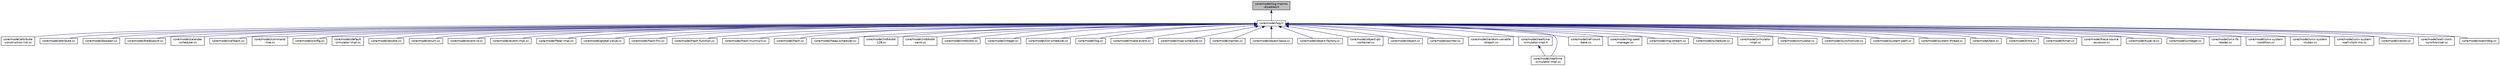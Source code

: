 digraph "core/model/log-macros-disabled.h"
{
  edge [fontname="Helvetica",fontsize="10",labelfontname="Helvetica",labelfontsize="10"];
  node [fontname="Helvetica",fontsize="10",shape=record];
  Node1 [label="core/model/log-macros\l-disabled.h",height=0.2,width=0.4,color="black", fillcolor="grey75", style="filled", fontcolor="black"];
  Node1 -> Node2 [dir="back",color="midnightblue",fontsize="10",style="solid"];
  Node2 [label="core/model/log.h",height=0.2,width=0.4,color="black", fillcolor="white", style="filled",URL="$d7/d7f/log_8h.html"];
  Node2 -> Node3 [dir="back",color="midnightblue",fontsize="10",style="solid"];
  Node3 [label="core/model/attribute\l-construction-list.cc",height=0.2,width=0.4,color="black", fillcolor="white", style="filled",URL="$d7/db6/attribute-construction-list_8cc.html"];
  Node2 -> Node4 [dir="back",color="midnightblue",fontsize="10",style="solid"];
  Node4 [label="core/model/attribute.cc",height=0.2,width=0.4,color="black", fillcolor="white", style="filled",URL="$de/dc4/attribute_8cc.html"];
  Node2 -> Node5 [dir="back",color="midnightblue",fontsize="10",style="solid"];
  Node5 [label="core/model/boolean.cc",height=0.2,width=0.4,color="black", fillcolor="white", style="filled",URL="$de/d1a/boolean_8cc.html"];
  Node2 -> Node6 [dir="back",color="midnightblue",fontsize="10",style="solid"];
  Node6 [label="core/model/breakpoint.cc",height=0.2,width=0.4,color="black", fillcolor="white", style="filled",URL="$d4/dc7/breakpoint_8cc.html"];
  Node2 -> Node7 [dir="back",color="midnightblue",fontsize="10",style="solid"];
  Node7 [label="core/model/calendar\l-scheduler.cc",height=0.2,width=0.4,color="black", fillcolor="white", style="filled",URL="$dc/d22/calendar-scheduler_8cc.html"];
  Node2 -> Node8 [dir="back",color="midnightblue",fontsize="10",style="solid"];
  Node8 [label="core/model/callback.cc",height=0.2,width=0.4,color="black", fillcolor="white", style="filled",URL="$d6/d99/callback_8cc.html"];
  Node2 -> Node9 [dir="back",color="midnightblue",fontsize="10",style="solid"];
  Node9 [label="core/model/command\l-line.cc",height=0.2,width=0.4,color="black", fillcolor="white", style="filled",URL="$d9/dd5/command-line_8cc.html"];
  Node2 -> Node10 [dir="back",color="midnightblue",fontsize="10",style="solid"];
  Node10 [label="core/model/config.cc",height=0.2,width=0.4,color="black", fillcolor="white", style="filled",URL="$dd/da8/config_8cc.html"];
  Node2 -> Node11 [dir="back",color="midnightblue",fontsize="10",style="solid"];
  Node11 [label="core/model/default\l-simulator-impl.cc",height=0.2,width=0.4,color="black", fillcolor="white", style="filled",URL="$d8/d5e/default-simulator-impl_8cc.html"];
  Node2 -> Node12 [dir="back",color="midnightblue",fontsize="10",style="solid"];
  Node12 [label="core/model/double.cc",height=0.2,width=0.4,color="black", fillcolor="white", style="filled",URL="$db/d6c/double_8cc.html"];
  Node2 -> Node13 [dir="back",color="midnightblue",fontsize="10",style="solid"];
  Node13 [label="core/model/enum.cc",height=0.2,width=0.4,color="black", fillcolor="white", style="filled",URL="$d6/d66/enum_8cc.html"];
  Node2 -> Node14 [dir="back",color="midnightblue",fontsize="10",style="solid"];
  Node14 [label="core/model/event-id.cc",height=0.2,width=0.4,color="black", fillcolor="white", style="filled",URL="$d7/d71/event-id_8cc.html"];
  Node2 -> Node15 [dir="back",color="midnightblue",fontsize="10",style="solid"];
  Node15 [label="core/model/event-impl.cc",height=0.2,width=0.4,color="black", fillcolor="white", style="filled",URL="$df/da4/event-impl_8cc.html"];
  Node2 -> Node16 [dir="back",color="midnightblue",fontsize="10",style="solid"];
  Node16 [label="core/model/fatal-impl.cc",height=0.2,width=0.4,color="black", fillcolor="white", style="filled",URL="$df/dd1/fatal-impl_8cc.html",tooltip="Implementation of RegisterStream(), UnregisterStream(), and FlushStreams(); see Implementation note! ..."];
  Node2 -> Node17 [dir="back",color="midnightblue",fontsize="10",style="solid"];
  Node17 [label="core/model/global-value.cc",height=0.2,width=0.4,color="black", fillcolor="white", style="filled",URL="$da/dfa/global-value_8cc.html"];
  Node2 -> Node18 [dir="back",color="midnightblue",fontsize="10",style="solid"];
  Node18 [label="core/model/hash-fnv.cc",height=0.2,width=0.4,color="black", fillcolor="white", style="filled",URL="$dd/d0b/hash-fnv_8cc.html",tooltip="ns3::Hash::Function::Fnv1a implementation. "];
  Node2 -> Node19 [dir="back",color="midnightblue",fontsize="10",style="solid"];
  Node19 [label="core/model/hash-function.cc",height=0.2,width=0.4,color="black", fillcolor="white", style="filled",URL="$d9/d94/hash-function_8cc.html",tooltip="ns3::Hash::Implementation::GetHash64 defaul implementation. "];
  Node2 -> Node20 [dir="back",color="midnightblue",fontsize="10",style="solid"];
  Node20 [label="core/model/hash-murmur3.cc",height=0.2,width=0.4,color="black", fillcolor="white", style="filled",URL="$d3/d64/hash-murmur3_8cc.html",tooltip="ns3::Hash::Function::Murmur3 implementation. "];
  Node2 -> Node21 [dir="back",color="midnightblue",fontsize="10",style="solid"];
  Node21 [label="core/model/hash.cc",height=0.2,width=0.4,color="black", fillcolor="white", style="filled",URL="$dd/d3d/hash_8cc.html",tooltip="ns3::Hasher implementation. "];
  Node2 -> Node22 [dir="back",color="midnightblue",fontsize="10",style="solid"];
  Node22 [label="core/model/heap-scheduler.cc",height=0.2,width=0.4,color="black", fillcolor="white", style="filled",URL="$d0/d5d/heap-scheduler_8cc.html"];
  Node2 -> Node23 [dir="back",color="midnightblue",fontsize="10",style="solid"];
  Node23 [label="core/model/int64x64\l-128.cc",height=0.2,width=0.4,color="black", fillcolor="white", style="filled",URL="$d6/d8a/int64x64-128_8cc.html"];
  Node2 -> Node24 [dir="back",color="midnightblue",fontsize="10",style="solid"];
  Node24 [label="core/model/int64x64\l-cairo.cc",height=0.2,width=0.4,color="black", fillcolor="white", style="filled",URL="$db/dc6/int64x64-cairo_8cc.html"];
  Node2 -> Node25 [dir="back",color="midnightblue",fontsize="10",style="solid"];
  Node25 [label="core/model/int64x64.cc",height=0.2,width=0.4,color="black", fillcolor="white", style="filled",URL="$d6/db2/int64x64_8cc.html"];
  Node2 -> Node26 [dir="back",color="midnightblue",fontsize="10",style="solid"];
  Node26 [label="core/model/integer.cc",height=0.2,width=0.4,color="black", fillcolor="white", style="filled",URL="$d5/d48/integer_8cc.html"];
  Node2 -> Node27 [dir="back",color="midnightblue",fontsize="10",style="solid"];
  Node27 [label="core/model/list-scheduler.cc",height=0.2,width=0.4,color="black", fillcolor="white", style="filled",URL="$d1/de4/list-scheduler_8cc.html"];
  Node2 -> Node28 [dir="back",color="midnightblue",fontsize="10",style="solid"];
  Node28 [label="core/model/log.cc",height=0.2,width=0.4,color="black", fillcolor="white", style="filled",URL="$d4/dc1/log_8cc.html"];
  Node2 -> Node29 [dir="back",color="midnightblue",fontsize="10",style="solid"];
  Node29 [label="core/model/make-event.cc",height=0.2,width=0.4,color="black", fillcolor="white", style="filled",URL="$db/d51/make-event_8cc.html"];
  Node2 -> Node30 [dir="back",color="midnightblue",fontsize="10",style="solid"];
  Node30 [label="core/model/map-scheduler.cc",height=0.2,width=0.4,color="black", fillcolor="white", style="filled",URL="$d1/d6c/map-scheduler_8cc.html"];
  Node2 -> Node31 [dir="back",color="midnightblue",fontsize="10",style="solid"];
  Node31 [label="core/model/names.cc",height=0.2,width=0.4,color="black", fillcolor="white", style="filled",URL="$de/dee/names_8cc.html"];
  Node2 -> Node32 [dir="back",color="midnightblue",fontsize="10",style="solid"];
  Node32 [label="core/model/object-base.cc",height=0.2,width=0.4,color="black", fillcolor="white", style="filled",URL="$d0/dc5/object-base_8cc.html"];
  Node2 -> Node33 [dir="back",color="midnightblue",fontsize="10",style="solid"];
  Node33 [label="core/model/object-factory.cc",height=0.2,width=0.4,color="black", fillcolor="white", style="filled",URL="$da/d52/object-factory_8cc.html"];
  Node2 -> Node34 [dir="back",color="midnightblue",fontsize="10",style="solid"];
  Node34 [label="core/model/object-ptr\l-container.cc",height=0.2,width=0.4,color="black", fillcolor="white", style="filled",URL="$d2/daa/object-ptr-container_8cc.html"];
  Node2 -> Node35 [dir="back",color="midnightblue",fontsize="10",style="solid"];
  Node35 [label="core/model/object.cc",height=0.2,width=0.4,color="black", fillcolor="white", style="filled",URL="$d4/ddf/object_8cc.html"];
  Node2 -> Node36 [dir="back",color="midnightblue",fontsize="10",style="solid"];
  Node36 [label="core/model/pointer.cc",height=0.2,width=0.4,color="black", fillcolor="white", style="filled",URL="$dd/d78/pointer_8cc.html"];
  Node2 -> Node37 [dir="back",color="midnightblue",fontsize="10",style="solid"];
  Node37 [label="core/model/random-variable\l-stream.cc",height=0.2,width=0.4,color="black", fillcolor="white", style="filled",URL="$d9/d60/random-variable-stream_8cc.html"];
  Node2 -> Node38 [dir="back",color="midnightblue",fontsize="10",style="solid"];
  Node38 [label="core/model/realtime\l-simulator-impl.h",height=0.2,width=0.4,color="black", fillcolor="white", style="filled",URL="$d3/de4/realtime-simulator-impl_8h.html"];
  Node38 -> Node39 [dir="back",color="midnightblue",fontsize="10",style="solid"];
  Node39 [label="core/model/realtime\l-simulator-impl.cc",height=0.2,width=0.4,color="black", fillcolor="white", style="filled",URL="$dc/da2/realtime-simulator-impl_8cc.html"];
  Node2 -> Node39 [dir="back",color="midnightblue",fontsize="10",style="solid"];
  Node2 -> Node40 [dir="back",color="midnightblue",fontsize="10",style="solid"];
  Node40 [label="core/model/ref-count\l-base.cc",height=0.2,width=0.4,color="black", fillcolor="white", style="filled",URL="$dc/dd0/ref-count-base_8cc.html"];
  Node2 -> Node41 [dir="back",color="midnightblue",fontsize="10",style="solid"];
  Node41 [label="core/model/rng-seed\l-manager.cc",height=0.2,width=0.4,color="black", fillcolor="white", style="filled",URL="$db/d4e/rng-seed-manager_8cc.html"];
  Node2 -> Node42 [dir="back",color="midnightblue",fontsize="10",style="solid"];
  Node42 [label="core/model/rng-stream.cc",height=0.2,width=0.4,color="black", fillcolor="white", style="filled",URL="$d7/dde/rng-stream_8cc.html"];
  Node2 -> Node43 [dir="back",color="midnightblue",fontsize="10",style="solid"];
  Node43 [label="core/model/scheduler.cc",height=0.2,width=0.4,color="black", fillcolor="white", style="filled",URL="$dd/d55/scheduler_8cc.html"];
  Node2 -> Node44 [dir="back",color="midnightblue",fontsize="10",style="solid"];
  Node44 [label="core/model/simulator\l-impl.cc",height=0.2,width=0.4,color="black", fillcolor="white", style="filled",URL="$d7/dac/simulator-impl_8cc.html"];
  Node2 -> Node45 [dir="back",color="midnightblue",fontsize="10",style="solid"];
  Node45 [label="core/model/simulator.cc",height=0.2,width=0.4,color="black", fillcolor="white", style="filled",URL="$d6/df8/simulator_8cc.html"];
  Node2 -> Node46 [dir="back",color="midnightblue",fontsize="10",style="solid"];
  Node46 [label="core/model/synchronizer.cc",height=0.2,width=0.4,color="black", fillcolor="white", style="filled",URL="$de/dba/synchronizer_8cc.html"];
  Node2 -> Node47 [dir="back",color="midnightblue",fontsize="10",style="solid"];
  Node47 [label="core/model/system-path.cc",height=0.2,width=0.4,color="black", fillcolor="white", style="filled",URL="$d3/d53/system-path_8cc.html"];
  Node2 -> Node48 [dir="back",color="midnightblue",fontsize="10",style="solid"];
  Node48 [label="core/model/system-thread.cc",height=0.2,width=0.4,color="black", fillcolor="white", style="filled",URL="$d2/db9/system-thread_8cc.html"];
  Node2 -> Node49 [dir="back",color="midnightblue",fontsize="10",style="solid"];
  Node49 [label="core/model/test.cc",height=0.2,width=0.4,color="black", fillcolor="white", style="filled",URL="$df/d52/test_8cc.html"];
  Node2 -> Node50 [dir="back",color="midnightblue",fontsize="10",style="solid"];
  Node50 [label="core/model/time.cc",height=0.2,width=0.4,color="black", fillcolor="white", style="filled",URL="$db/d43/time_8cc.html"];
  Node2 -> Node51 [dir="back",color="midnightblue",fontsize="10",style="solid"];
  Node51 [label="core/model/timer.cc",height=0.2,width=0.4,color="black", fillcolor="white", style="filled",URL="$d1/d24/timer_8cc.html"];
  Node2 -> Node52 [dir="back",color="midnightblue",fontsize="10",style="solid"];
  Node52 [label="core/model/trace-source\l-accessor.cc",height=0.2,width=0.4,color="black", fillcolor="white", style="filled",URL="$da/d3e/trace-source-accessor_8cc.html"];
  Node2 -> Node53 [dir="back",color="midnightblue",fontsize="10",style="solid"];
  Node53 [label="core/model/type-id.cc",height=0.2,width=0.4,color="black", fillcolor="white", style="filled",URL="$d7/d2a/type-id_8cc.html"];
  Node2 -> Node54 [dir="back",color="midnightblue",fontsize="10",style="solid"];
  Node54 [label="core/model/uinteger.cc",height=0.2,width=0.4,color="black", fillcolor="white", style="filled",URL="$d9/d28/uinteger_8cc.html"];
  Node2 -> Node55 [dir="back",color="midnightblue",fontsize="10",style="solid"];
  Node55 [label="core/model/unix-fd\l-reader.cc",height=0.2,width=0.4,color="black", fillcolor="white", style="filled",URL="$dd/d0d/unix-fd-reader_8cc.html"];
  Node2 -> Node56 [dir="back",color="midnightblue",fontsize="10",style="solid"];
  Node56 [label="core/model/unix-system\l-condition.cc",height=0.2,width=0.4,color="black", fillcolor="white", style="filled",URL="$d3/d09/unix-system-condition_8cc.html"];
  Node2 -> Node57 [dir="back",color="midnightblue",fontsize="10",style="solid"];
  Node57 [label="core/model/unix-system\l-mutex.cc",height=0.2,width=0.4,color="black", fillcolor="white", style="filled",URL="$d4/dea/unix-system-mutex_8cc.html"];
  Node2 -> Node58 [dir="back",color="midnightblue",fontsize="10",style="solid"];
  Node58 [label="core/model/unix-system\l-wall-clock-ms.cc",height=0.2,width=0.4,color="black", fillcolor="white", style="filled",URL="$d2/d79/unix-system-wall-clock-ms_8cc.html"];
  Node2 -> Node59 [dir="back",color="midnightblue",fontsize="10",style="solid"];
  Node59 [label="core/model/vector.cc",height=0.2,width=0.4,color="black", fillcolor="white", style="filled",URL="$de/dd1/vector_8cc.html"];
  Node2 -> Node60 [dir="back",color="midnightblue",fontsize="10",style="solid"];
  Node60 [label="core/model/wall-clock\l-synchronizer.cc",height=0.2,width=0.4,color="black", fillcolor="white", style="filled",URL="$da/d26/wall-clock-synchronizer_8cc.html"];
  Node2 -> Node61 [dir="back",color="midnightblue",fontsize="10",style="solid"];
  Node61 [label="core/model/watchdog.cc",height=0.2,width=0.4,color="black", fillcolor="white", style="filled",URL="$d6/d77/watchdog_8cc.html"];
}
